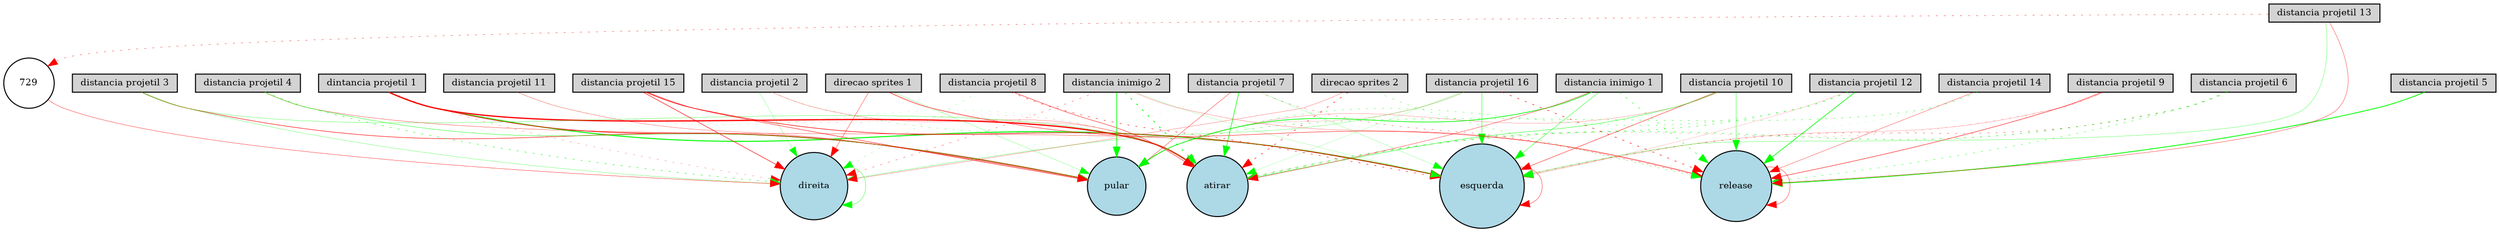digraph {
	node [fontsize=9 height=0.2 shape=circle width=0.2]
	"dintancia projetil 1" [fillcolor=lightgray shape=box style=filled]
	"distancia projetil 2" [fillcolor=lightgray shape=box style=filled]
	"distancia projetil 3" [fillcolor=lightgray shape=box style=filled]
	"distancia projetil 4" [fillcolor=lightgray shape=box style=filled]
	"distancia projetil 5" [fillcolor=lightgray shape=box style=filled]
	"distancia projetil 6" [fillcolor=lightgray shape=box style=filled]
	"distancia projetil 7" [fillcolor=lightgray shape=box style=filled]
	"distancia projetil 8" [fillcolor=lightgray shape=box style=filled]
	"distancia projetil 9" [fillcolor=lightgray shape=box style=filled]
	"distancia projetil 10" [fillcolor=lightgray shape=box style=filled]
	"distancia projetil 11" [fillcolor=lightgray shape=box style=filled]
	"distancia projetil 12" [fillcolor=lightgray shape=box style=filled]
	"distancia projetil 13" [fillcolor=lightgray shape=box style=filled]
	"distancia projetil 14" [fillcolor=lightgray shape=box style=filled]
	"distancia projetil 15" [fillcolor=lightgray shape=box style=filled]
	"distancia projetil 16" [fillcolor=lightgray shape=box style=filled]
	"distancia inimigo 1" [fillcolor=lightgray shape=box style=filled]
	"distancia inimigo 2" [fillcolor=lightgray shape=box style=filled]
	"direcao sprites 1" [fillcolor=lightgray shape=box style=filled]
	"direcao sprites 2" [fillcolor=lightgray shape=box style=filled]
	esquerda [fillcolor=lightblue style=filled]
	direita [fillcolor=lightblue style=filled]
	pular [fillcolor=lightblue style=filled]
	atirar [fillcolor=lightblue style=filled]
	release [fillcolor=lightblue style=filled]
	729 [fillcolor=white style=filled]
	"distancia projetil 10" -> pular [color=red penwidth=0.164401667628 style=solid]
	"dintancia projetil 1" -> esquerda [color=green penwidth=0.974956170041 style=solid]
	"distancia projetil 7" -> release [color=red penwidth=0.26134293569 style=dotted]
	"direcao sprites 1" -> atirar [color=red penwidth=0.139320388918 style=solid]
	"distancia projetil 11" -> pular [color=red penwidth=0.233080600136 style=solid]
	"distancia projetil 16" -> atirar [color=green penwidth=0.122704306664 style=solid]
	"distancia inimigo 1" -> esquerda [color=green penwidth=0.347875768451 style=solid]
	"distancia projetil 12" -> esquerda [color=red penwidth=0.111435275988 style=solid]
	"distancia projetil 15" -> pular [color=red penwidth=0.418785555054 style=solid]
	"distancia inimigo 1" -> release [color=green penwidth=0.430693319016 style=dotted]
	"distancia inimigo 2" -> direita [color=red penwidth=0.285694292232 style=dotted]
	"distancia projetil 13" -> 729 [color=red penwidth=0.310640006017 style=dotted]
	"distancia projetil 3" -> atirar [color=green penwidth=0.250546413067 style=solid]
	"distancia projetil 8" -> direita [color=green penwidth=0.19207274433 style=dotted]
	"distancia projetil 12" -> release [color=green penwidth=0.636248796786 style=solid]
	"direcao sprites 2" -> atirar [color=red penwidth=0.480423403443 style=dotted]
	"distancia projetil 2" -> esquerda [color=green penwidth=0.246154420914 style=dotted]
	"distancia projetil 10" -> atirar [color=green penwidth=0.362046048613 style=solid]
	"dintancia projetil 1" -> atirar [color=red penwidth=1.21526248405 style=solid]
	"dintancia projetil 1" -> direita [color=red penwidth=0.193093817395 style=dotted]
	"direcao sprites 1" -> pular [color=green penwidth=0.180988075376 style=solid]
	"distancia projetil 16" -> release [color=red penwidth=0.513693401313 style=dotted]
	"distancia inimigo 1" -> atirar [color=red penwidth=0.303037195134 style=solid]
	release -> release [color=red penwidth=0.323055066964 style=solid]
	"distancia projetil 15" -> direita [color=red penwidth=0.490745763416 style=solid]
	"distancia projetil 10" -> release [color=green penwidth=0.343609675509 style=solid]
	"distancia projetil 16" -> esquerda [color=green penwidth=0.414501720523 style=solid]
	"distancia projetil 5" -> release [color=green penwidth=0.810020959299 style=solid]
	"distancia projetil 6" -> release [color=green penwidth=0.341935100581 style=dotted]
	"distancia projetil 3" -> pular [color=red penwidth=0.472362422651 style=solid]
	"distancia inimigo 2" -> pular [color=green penwidth=0.650473192292 style=solid]
	direita -> direita [color=green penwidth=0.305208570759 style=solid]
	"distancia inimigo 2" -> esquerda [color=green penwidth=0.130364837216 style=solid]
	"direcao sprites 1" -> direita [color=red penwidth=0.304948647082 style=solid]
	esquerda -> esquerda [color=red penwidth=0.329681437149 style=solid]
	"distancia inimigo 1" -> pular [color=green penwidth=0.664884197277 style=solid]
	"distancia projetil 7" -> esquerda [color=green penwidth=0.158666498659 style=solid]
	"distancia projetil 12" -> pular [color=green penwidth=0.285879523494 style=dotted]
	"distancia projetil 15" -> esquerda [color=red penwidth=0.544406528658 style=solid]
	"dintancia projetil 1" -> pular [color=red penwidth=0.645403646101 style=solid]
	"distancia inimigo 2" -> atirar [color=green penwidth=0.784174081581 style=dotted]
	"distancia projetil 2" -> direita [color=green penwidth=0.182239021425 style=solid]
	"distancia projetil 11" -> atirar [color=green penwidth=0.126228689998 style=dotted]
	"distancia projetil 16" -> direita [color=green penwidth=0.2243228195 style=solid]
	"distancia projetil 3" -> direita [color=green penwidth=0.222994169313 style=solid]
	"distancia projetil 8" -> atirar [color=red penwidth=0.389917562218 style=solid]
	"direcao sprites 2" -> release [color=green penwidth=0.291511997779 style=dotted]
	"distancia projetil 9" -> esquerda [color=red penwidth=0.155079476961 style=solid]
	729 -> direita [color=red penwidth=0.306615536132 style=solid]
	"distancia projetil 14" -> release [color=red penwidth=0.265439252433 style=solid]
	"distancia projetil 4" -> esquerda [color=red penwidth=0.272282732919 style=solid]
	"distancia projetil 7" -> pular [color=red penwidth=0.299995619235 style=solid]
	"distancia projetil 9" -> release [color=red penwidth=0.430389155629 style=solid]
	"distancia projetil 14" -> esquerda [color=green penwidth=0.106111935261 style=dotted]
	"distancia projetil 7" -> atirar [color=green penwidth=0.574060604874 style=solid]
	"direcao sprites 2" -> direita [color=red penwidth=0.202246286145 style=solid]
	"distancia projetil 12" -> atirar [color=green penwidth=0.398461746885 style=dotted]
	"distancia projetil 4" -> pular [color=green penwidth=0.349247308033 style=solid]
	"distancia projetil 2" -> atirar [color=red penwidth=0.196890465981 style=solid]
	"distancia inimigo 2" -> release [color=red penwidth=0.192246103855 style=solid]
	"direcao sprites 1" -> release [color=red penwidth=0.383827320306 style=solid]
	"distancia projetil 14" -> pular [color=green penwidth=0.35658381501 style=dotted]
	"distancia projetil 13" -> release [color=red penwidth=0.293963445848 style=solid]
	"distancia projetil 16" -> pular [color=red penwidth=0.109608476457 style=solid]
	"distancia projetil 10" -> esquerda [color=red penwidth=0.376013661369 style=solid]
	"distancia projetil 9" -> atirar [color=red penwidth=0.143753667876 style=dotted]
	"distancia projetil 15" -> atirar [color=red penwidth=0.111244014822 style=dotted]
	"distancia projetil 4" -> direita [color=green penwidth=0.427516339809 style=dotted]
	"distancia projetil 7" -> direita [color=green penwidth=0.101944277698 style=dotted]
	"distancia projetil 6" -> atirar [color=green penwidth=0.493332965452 style=dotted]
	"distancia projetil 6" -> esquerda [color=red penwidth=0.285810378363 style=dotted]
	"distancia projetil 13" -> esquerda [color=green penwidth=0.243377066074 style=solid]
	"distancia projetil 8" -> esquerda [color=red penwidth=0.425955481825 style=dotted]
}
